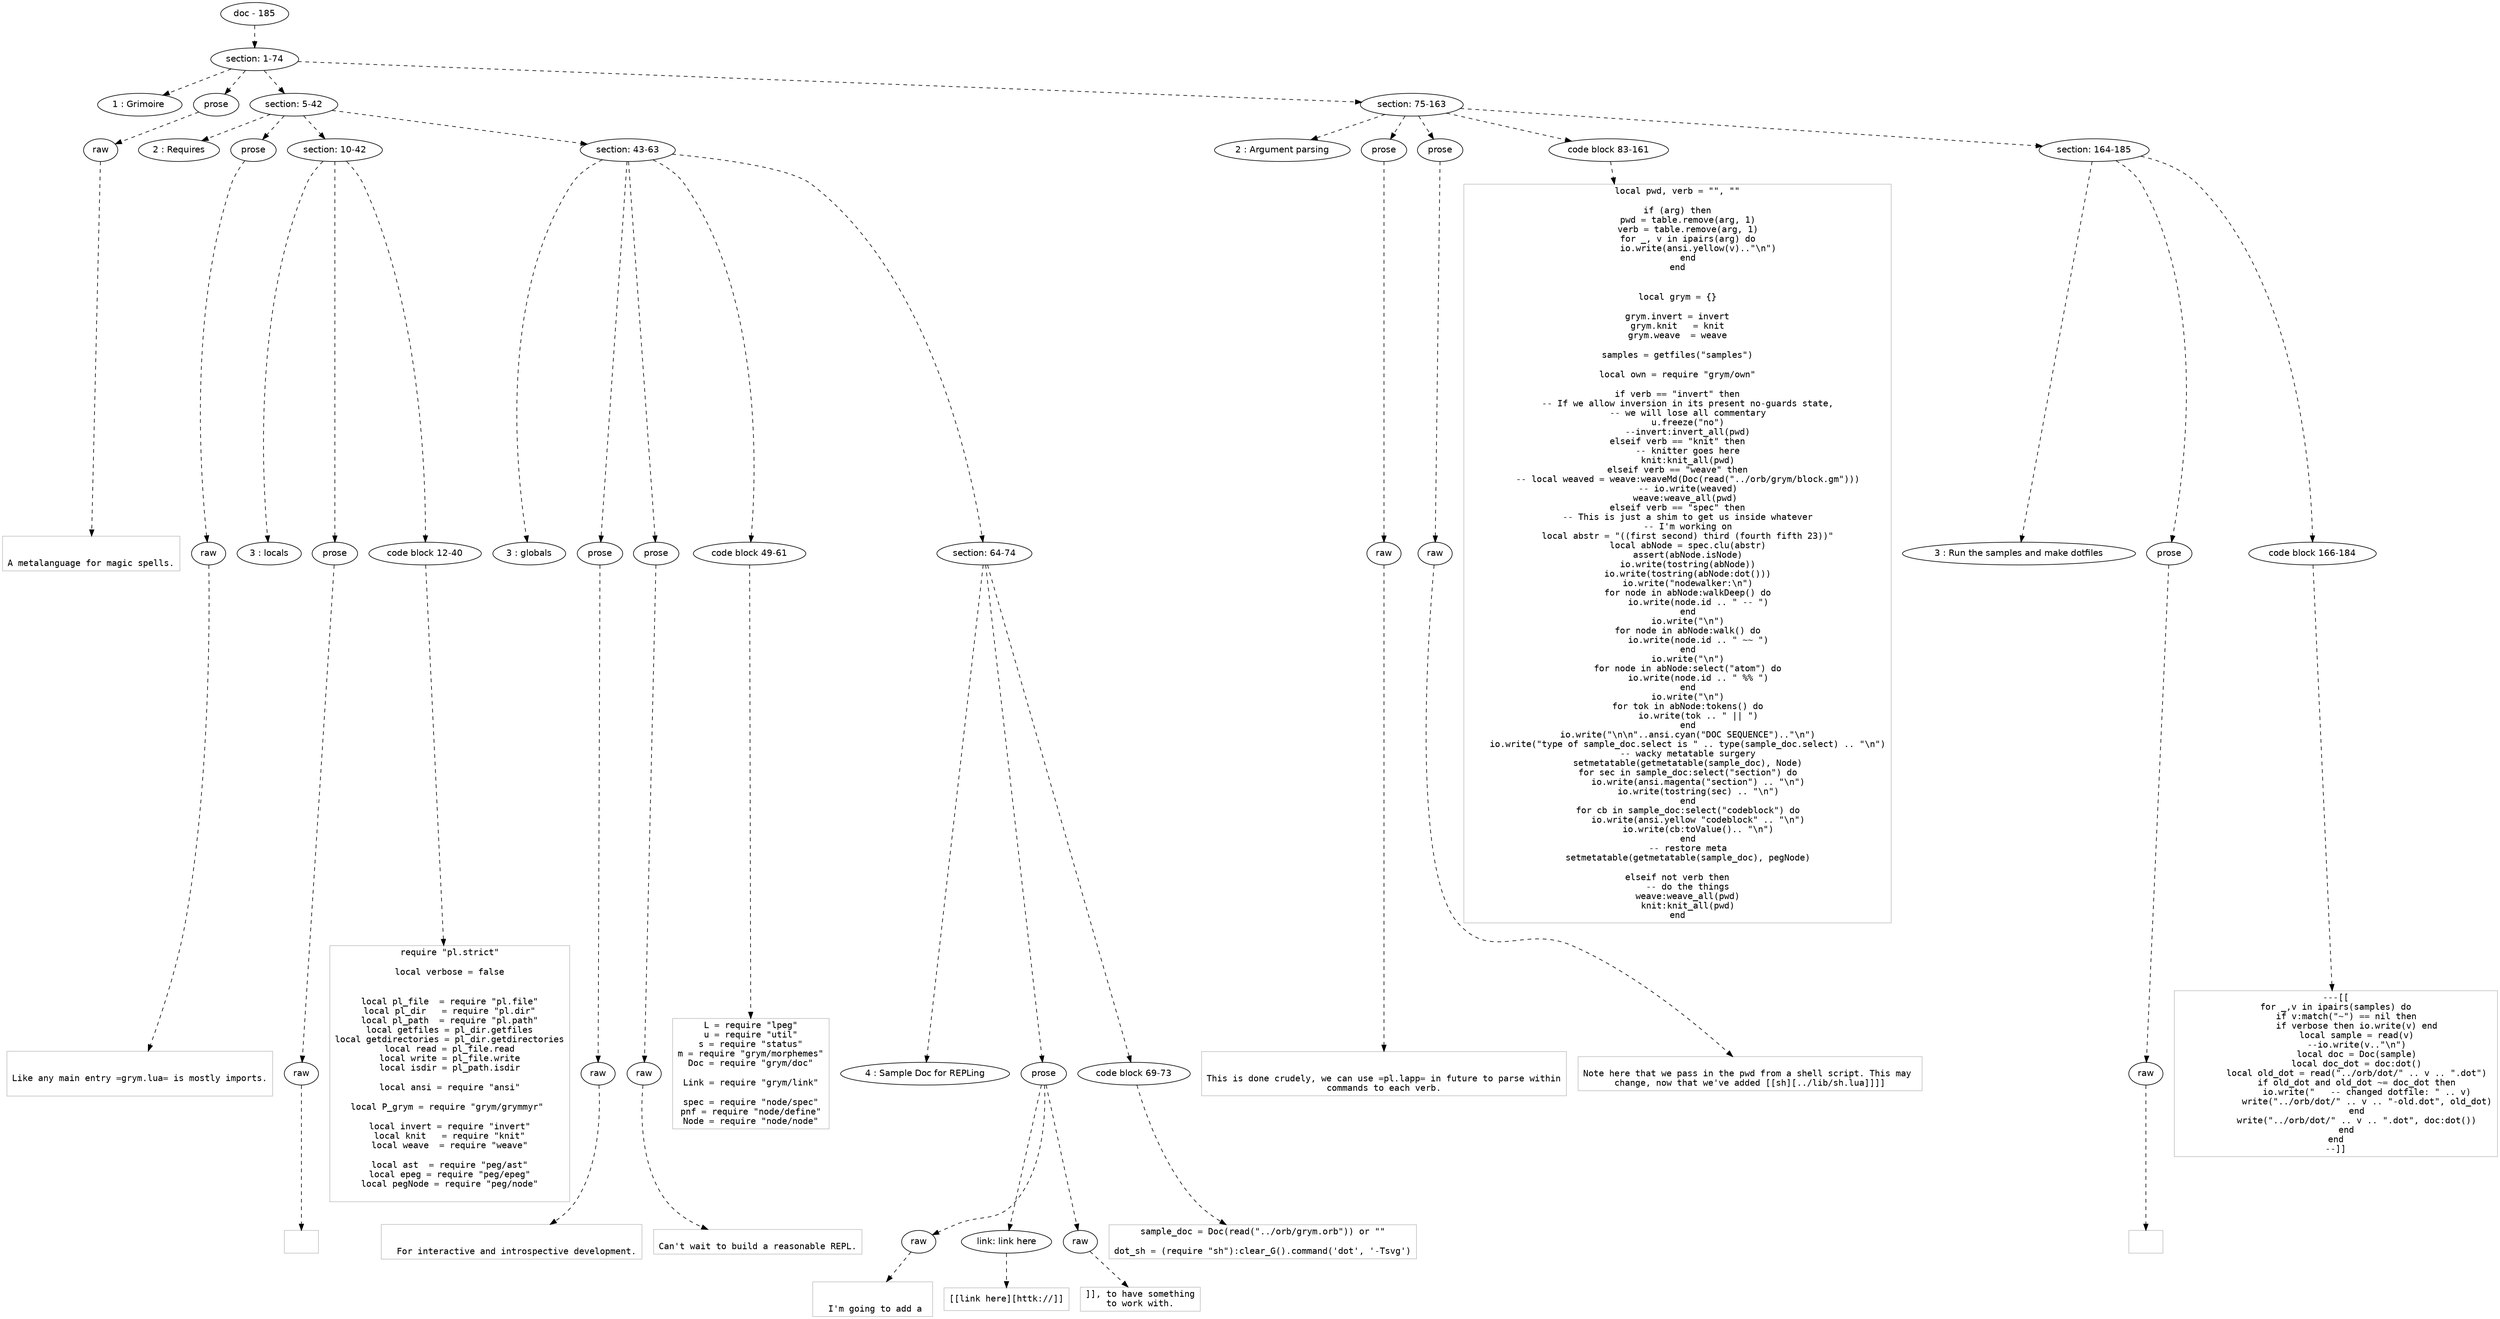 digraph hierarchy {

node [fontname=Helvetica]
edge [style=dashed]

doc_0 [label="doc - 185"]


doc_0 -> { section_1}
{rank=same; section_1}

section_1 [label="section: 1-74"]


section_1 -> { header_2 prose_3 section_4 section_5}
{rank=same; header_2 prose_3 section_4 section_5}

header_2 [label="1 : Grimoire "]

prose_3 [label="prose"]

section_4 [label="section: 5-42"]

section_5 [label="section: 75-163"]


prose_3 -> { raw_6}
{rank=same; raw_6}

raw_6 [label="raw"]


raw_6 -> leaf_7
leaf_7  [color=Gray,shape=rectangle,fontname=Inconsolata,label="

A metalanguage for magic spells.
"]
section_4 -> { header_8 prose_9 section_10 section_11}
{rank=same; header_8 prose_9 section_10 section_11}

header_8 [label="2 : Requires"]

prose_9 [label="prose"]

section_10 [label="section: 10-42"]

section_11 [label="section: 43-63"]


prose_9 -> { raw_12}
{rank=same; raw_12}

raw_12 [label="raw"]


raw_12 -> leaf_13
leaf_13  [color=Gray,shape=rectangle,fontname=Inconsolata,label="

Like any main entry =grym.lua= is mostly imports.

"]
section_10 -> { header_14 prose_15 codeblock_16}
{rank=same; header_14 prose_15 codeblock_16}

header_14 [label="3 : locals"]

prose_15 [label="prose"]

codeblock_16 [label="code block 12-40"]


prose_15 -> { raw_17}
{rank=same; raw_17}

raw_17 [label="raw"]


raw_17 -> leaf_18
leaf_18  [color=Gray,shape=rectangle,fontname=Inconsolata,label="
"]
codeblock_16 -> leaf_19
leaf_19  [color=Gray,shape=rectangle,fontname=Inconsolata,label="require \"pl.strict\"

local verbose = false


local pl_file  = require \"pl.file\"
local pl_dir   = require \"pl.dir\"
local pl_path  = require \"pl.path\"
local getfiles = pl_dir.getfiles
local getdirectories = pl_dir.getdirectories
local read = pl_file.read
local write = pl_file.write
local isdir = pl_path.isdir

local ansi = require \"ansi\"

local P_grym = require \"grym/grymmyr\" 

local invert = require \"invert\"
local knit   = require \"knit\"
local weave  = require \"weave\"

local ast  = require \"peg/ast\"
local epeg = require \"peg/epeg\"
local pegNode = require \"peg/node\"

"]
section_11 -> { header_20 prose_21 prose_22 codeblock_23 section_24}
{rank=same; header_20 prose_21 prose_22 codeblock_23 section_24}

header_20 [label="3 : globals"]

prose_21 [label="prose"]

prose_22 [label="prose"]

codeblock_23 [label="code block 49-61"]

section_24 [label="section: 64-74"]


prose_21 -> { raw_25}
{rank=same; raw_25}

raw_25 [label="raw"]


raw_25 -> leaf_26
leaf_26  [color=Gray,shape=rectangle,fontname=Inconsolata,label="

  For interactive and introspective development.
"]
prose_22 -> { raw_27}
{rank=same; raw_27}

raw_27 [label="raw"]


raw_27 -> leaf_28
leaf_28  [color=Gray,shape=rectangle,fontname=Inconsolata,label="
Can't wait to build a reasonable REPL.
"]
codeblock_23 -> leaf_29
leaf_29  [color=Gray,shape=rectangle,fontname=Inconsolata,label="L = require \"lpeg\"
u = require \"util\"
s = require \"status\"
m = require \"grym/morphemes\"
Doc = require \"grym/doc\"

Link = require \"grym/link\"

spec = require \"node/spec\"
pnf = require \"node/define\"
Node = require \"node/node\""]
section_24 -> { header_30 prose_31 codeblock_32}
{rank=same; header_30 prose_31 codeblock_32}

header_30 [label="4 : Sample Doc for REPLing"]

prose_31 [label="prose"]

codeblock_32 [label="code block 69-73"]


prose_31 -> { raw_33 link_34 raw_35}
{rank=same; raw_33 link_34 raw_35}

raw_33 [label="raw"]

link_34 [label="link: link here"]

raw_35 [label="raw"]


raw_33 -> leaf_36
leaf_36  [color=Gray,shape=rectangle,fontname=Inconsolata,label="

  I'm going to add a "]
link_34 -> leaf_37
leaf_37  [color=Gray,shape=rectangle,fontname=Inconsolata,label="[[link here][httk://]]"]
raw_35 -> leaf_38
leaf_38  [color=Gray,shape=rectangle,fontname=Inconsolata,label="]], to have something
to work with.
"]
codeblock_32 -> leaf_39
leaf_39  [color=Gray,shape=rectangle,fontname=Inconsolata,label="sample_doc = Doc(read(\"../orb/grym.orb\")) or \"\"

dot_sh = (require \"sh\"):clear_G().command('dot', '-Tsvg')"]
section_5 -> { header_40 prose_41 prose_42 codeblock_43 section_44}
{rank=same; header_40 prose_41 prose_42 codeblock_43 section_44}

header_40 [label="2 : Argument parsing"]

prose_41 [label="prose"]

prose_42 [label="prose"]

codeblock_43 [label="code block 83-161"]

section_44 [label="section: 164-185"]


prose_41 -> { raw_45}
{rank=same; raw_45}

raw_45 [label="raw"]


raw_45 -> leaf_46
leaf_46  [color=Gray,shape=rectangle,fontname=Inconsolata,label="

This is done crudely, we can use =pl.lapp= in future to parse within
commands to each verb.
"]
prose_42 -> { raw_47}
{rank=same; raw_47}

raw_47 [label="raw"]


raw_47 -> leaf_48
leaf_48  [color=Gray,shape=rectangle,fontname=Inconsolata,label="
Note here that we pass in the pwd from a shell script. This may 
change, now that we've added [[sh][../lib/sh.lua]]]]
"]
codeblock_43 -> leaf_49
leaf_49  [color=Gray,shape=rectangle,fontname=Inconsolata,label="local pwd, verb = \"\", \"\"

if (arg) then
    pwd = table.remove(arg, 1)
    verb = table.remove(arg, 1)
    for _, v in ipairs(arg) do
        io.write(ansi.yellow(v)..\"\\n\")
    end
end


local grym = {}

grym.invert = invert
grym.knit   = knit
grym.weave  = weave

samples = getfiles(\"samples\")

local own = require \"grym/own\"

if verb == \"invert\" then
    -- If we allow inversion in its present no-guards state,
    -- we will lose all commentary
    u.freeze(\"no\")
    --invert:invert_all(pwd)
elseif verb == \"knit\" then
    -- knitter goes here
    knit:knit_all(pwd)
elseif verb == \"weave\" then
    -- local weaved = weave:weaveMd(Doc(read(\"../orb/grym/block.gm\")))
    -- io.write(weaved)
    weave:weave_all(pwd) 
elseif verb == \"spec\" then
    -- This is just a shim to get us inside whatever
    -- I'm working on
    local abstr = \"((first second) third (fourth fifth 23))\"
    local abNode = spec.clu(abstr)
    assert(abNode.isNode)
    io.write(tostring(abNode))
    io.write(tostring(abNode:dot()))
    io.write(\"nodewalker:\\n\")
    for node in abNode:walkDeep() do
        io.write(node.id .. \" -- \")
    end
    io.write(\"\\n\")
    for node in abNode:walk() do
        io.write(node.id .. \" ~~ \")
    end
    io.write(\"\\n\")
    for node in abNode:select(\"atom\") do
        io.write(node.id .. \" %% \")
    end
    io.write(\"\\n\")
    for tok in abNode:tokens() do
        io.write(tok .. \" || \")
    end
    io.write(\"\\n\\n\"..ansi.cyan(\"DOC SEQUENCE\")..\"\\n\")
    io.write(\"type of sample_doc.select is \" .. type(sample_doc.select) .. \"\\n\")
    -- wacky metatable surgery
    setmetatable(getmetatable(sample_doc), Node)
    for sec in sample_doc:select(\"section\") do
        io.write(ansi.magenta(\"section\") .. \"\\n\")
        io.write(tostring(sec) .. \"\\n\")
    end
    for cb in sample_doc:select(\"codeblock\") do
        io.write(ansi.yellow \"codeblock\" .. \"\\n\")
        io.write(cb:toValue().. \"\\n\")
    end
    -- restore meta
    setmetatable(getmetatable(sample_doc), pegNode)

elseif not verb then
    -- do the things
    weave:weave_all(pwd)
    knit:knit_all(pwd)
end"]
section_44 -> { header_50 prose_51 codeblock_52}
{rank=same; header_50 prose_51 codeblock_52}

header_50 [label="3 : Run the samples and make dotfiles"]

prose_51 [label="prose"]

codeblock_52 [label="code block 166-184"]


prose_51 -> { raw_53}
{rank=same; raw_53}

raw_53 [label="raw"]


raw_53 -> leaf_54
leaf_54  [color=Gray,shape=rectangle,fontname=Inconsolata,label="
"]
codeblock_52 -> leaf_55
leaf_55  [color=Gray,shape=rectangle,fontname=Inconsolata,label="---[[
for _,v in ipairs(samples) do
    if v:match(\"~\") == nil then
        if verbose then io.write(v) end
        local sample = read(v)
        --io.write(v..\"\\n\")
        local doc = Doc(sample)
        local doc_dot = doc:dot()
        local old_dot = read(\"../orb/dot/\" .. v .. \".dot\")
        if old_dot and old_dot ~= doc_dot then
            io.write(\"   -- changed dotfile: \" .. v)
            write(\"../orb/dot/\" .. v .. \"-old.dot\", old_dot)
        end
        write(\"../orb/dot/\" .. v .. \".dot\", doc:dot())
    end
end
--]]"]

}
